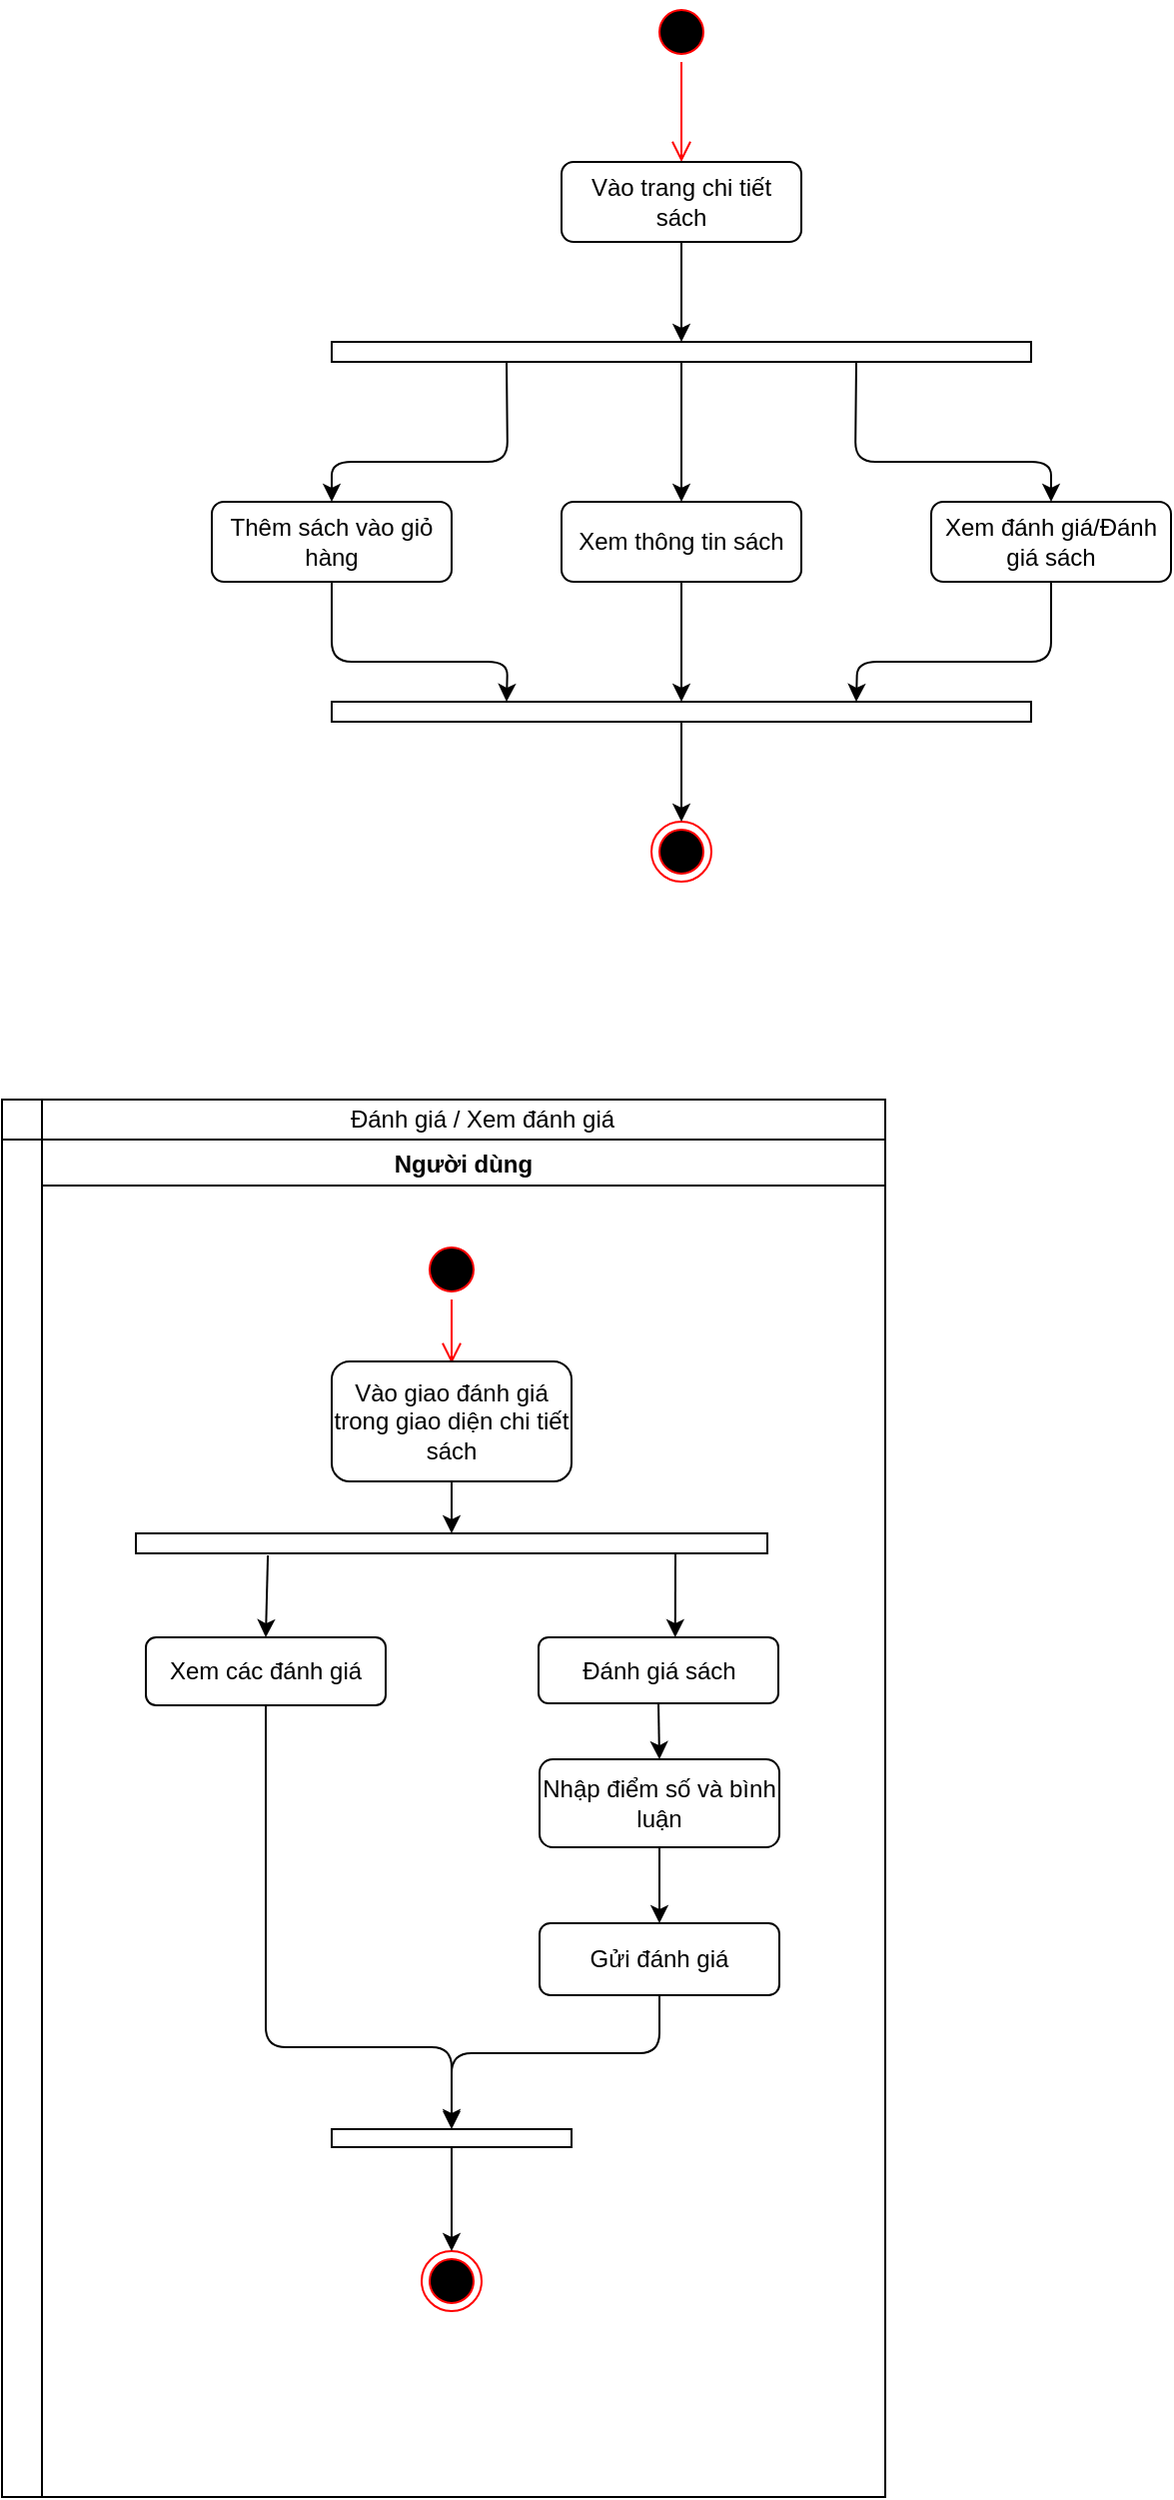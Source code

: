 <mxfile version="11.1.4" type="device"><diagram id="1o_a3pJnsY6JogOviX22" name="Page-1"><mxGraphModel dx="1822" dy="864" grid="0" gridSize="10" guides="1" tooltips="1" connect="1" arrows="1" fold="1" page="0" pageScale="1" pageWidth="850" pageHeight="1100" math="0" shadow="0"><root><mxCell id="0"/><mxCell id="1" parent="0"/><mxCell id="m_eE-mBlUwrgD6jz6oU2-1" value="" style="ellipse;html=1;shape=startState;fillColor=#000000;strokeColor=#ff0000;" vertex="1" parent="1"><mxGeometry x="110" y="40" width="30" height="30" as="geometry"/></mxCell><mxCell id="m_eE-mBlUwrgD6jz6oU2-2" value="" style="edgeStyle=orthogonalEdgeStyle;html=1;verticalAlign=bottom;endArrow=open;endSize=8;strokeColor=#ff0000;" edge="1" source="m_eE-mBlUwrgD6jz6oU2-1" parent="1"><mxGeometry relative="1" as="geometry"><mxPoint x="125" y="120" as="targetPoint"/></mxGeometry></mxCell><mxCell id="m_eE-mBlUwrgD6jz6oU2-3" value="Vào trang chi tiết sách" style="rounded=1;whiteSpace=wrap;html=1;" vertex="1" parent="1"><mxGeometry x="65" y="120" width="120" height="40" as="geometry"/></mxCell><mxCell id="m_eE-mBlUwrgD6jz6oU2-4" value="" style="rounded=0;whiteSpace=wrap;html=1;" vertex="1" parent="1"><mxGeometry x="-50" y="210" width="350" height="10" as="geometry"/></mxCell><mxCell id="m_eE-mBlUwrgD6jz6oU2-5" value="" style="endArrow=classic;html=1;exitX=0.5;exitY=1;exitDx=0;exitDy=0;entryX=0.5;entryY=0;entryDx=0;entryDy=0;" edge="1" parent="1" source="m_eE-mBlUwrgD6jz6oU2-3" target="m_eE-mBlUwrgD6jz6oU2-4"><mxGeometry width="50" height="50" relative="1" as="geometry"><mxPoint x="100" y="350" as="sourcePoint"/><mxPoint x="150" y="300" as="targetPoint"/></mxGeometry></mxCell><mxCell id="m_eE-mBlUwrgD6jz6oU2-6" value="Thêm sách vào giỏ hàng" style="rounded=1;whiteSpace=wrap;html=1;" vertex="1" parent="1"><mxGeometry x="-110" y="290" width="120" height="40" as="geometry"/></mxCell><mxCell id="m_eE-mBlUwrgD6jz6oU2-7" value="Xem thông tin sách" style="rounded=1;whiteSpace=wrap;html=1;" vertex="1" parent="1"><mxGeometry x="65" y="290" width="120" height="40" as="geometry"/></mxCell><mxCell id="m_eE-mBlUwrgD6jz6oU2-8" value="Xem đánh giá/Đánh giá sách" style="rounded=1;whiteSpace=wrap;html=1;" vertex="1" parent="1"><mxGeometry x="250" y="290" width="120" height="40" as="geometry"/></mxCell><mxCell id="m_eE-mBlUwrgD6jz6oU2-9" value="" style="ellipse;html=1;shape=endState;fillColor=#000000;strokeColor=#ff0000;" vertex="1" parent="1"><mxGeometry x="110" y="450" width="30" height="30" as="geometry"/></mxCell><mxCell id="m_eE-mBlUwrgD6jz6oU2-10" value="" style="rounded=0;whiteSpace=wrap;html=1;" vertex="1" parent="1"><mxGeometry x="-50" y="390" width="350" height="10" as="geometry"/></mxCell><mxCell id="m_eE-mBlUwrgD6jz6oU2-11" value="" style="endArrow=classic;html=1;exitX=0.5;exitY=1;exitDx=0;exitDy=0;" edge="1" parent="1" source="m_eE-mBlUwrgD6jz6oU2-4" target="m_eE-mBlUwrgD6jz6oU2-7"><mxGeometry width="50" height="50" relative="1" as="geometry"><mxPoint x="80" y="290" as="sourcePoint"/><mxPoint x="130" y="240" as="targetPoint"/></mxGeometry></mxCell><mxCell id="m_eE-mBlUwrgD6jz6oU2-12" value="" style="endArrow=classic;html=1;exitX=0.25;exitY=1;exitDx=0;exitDy=0;entryX=0.5;entryY=0;entryDx=0;entryDy=0;" edge="1" parent="1" source="m_eE-mBlUwrgD6jz6oU2-4" target="m_eE-mBlUwrgD6jz6oU2-6"><mxGeometry width="50" height="50" relative="1" as="geometry"><mxPoint x="-70" y="290" as="sourcePoint"/><mxPoint x="-20" y="240" as="targetPoint"/><Array as="points"><mxPoint x="38" y="270"/><mxPoint x="-50" y="270"/></Array></mxGeometry></mxCell><mxCell id="m_eE-mBlUwrgD6jz6oU2-13" value="" style="endArrow=classic;html=1;exitX=0.75;exitY=1;exitDx=0;exitDy=0;entryX=0.5;entryY=0;entryDx=0;entryDy=0;" edge="1" parent="1" source="m_eE-mBlUwrgD6jz6oU2-4" target="m_eE-mBlUwrgD6jz6oU2-8"><mxGeometry width="50" height="50" relative="1" as="geometry"><mxPoint x="240" y="180" as="sourcePoint"/><mxPoint x="290" y="130" as="targetPoint"/><Array as="points"><mxPoint x="212" y="270"/><mxPoint x="310" y="270"/></Array></mxGeometry></mxCell><mxCell id="m_eE-mBlUwrgD6jz6oU2-14" value="" style="endArrow=classic;html=1;exitX=0.5;exitY=1;exitDx=0;exitDy=0;entryX=0.25;entryY=0;entryDx=0;entryDy=0;" edge="1" parent="1" source="m_eE-mBlUwrgD6jz6oU2-6" target="m_eE-mBlUwrgD6jz6oU2-10"><mxGeometry width="50" height="50" relative="1" as="geometry"><mxPoint x="-120" y="460" as="sourcePoint"/><mxPoint x="-70" y="410" as="targetPoint"/><Array as="points"><mxPoint x="-50" y="370"/><mxPoint x="38" y="370"/></Array></mxGeometry></mxCell><mxCell id="m_eE-mBlUwrgD6jz6oU2-15" value="" style="endArrow=classic;html=1;exitX=0.5;exitY=1;exitDx=0;exitDy=0;entryX=0.5;entryY=0;entryDx=0;entryDy=0;" edge="1" parent="1" source="m_eE-mBlUwrgD6jz6oU2-7" target="m_eE-mBlUwrgD6jz6oU2-10"><mxGeometry width="50" height="50" relative="1" as="geometry"><mxPoint x="30" y="490" as="sourcePoint"/><mxPoint x="80" y="440" as="targetPoint"/></mxGeometry></mxCell><mxCell id="m_eE-mBlUwrgD6jz6oU2-16" value="" style="endArrow=classic;html=1;exitX=0.5;exitY=1;exitDx=0;exitDy=0;entryX=0.75;entryY=0;entryDx=0;entryDy=0;" edge="1" parent="1" source="m_eE-mBlUwrgD6jz6oU2-8" target="m_eE-mBlUwrgD6jz6oU2-10"><mxGeometry width="50" height="50" relative="1" as="geometry"><mxPoint x="200" y="400" as="sourcePoint"/><mxPoint x="250" y="350" as="targetPoint"/><Array as="points"><mxPoint x="310" y="370"/><mxPoint x="213" y="370"/></Array></mxGeometry></mxCell><mxCell id="m_eE-mBlUwrgD6jz6oU2-17" value="" style="endArrow=classic;html=1;exitX=0.5;exitY=1;exitDx=0;exitDy=0;entryX=0.5;entryY=0;entryDx=0;entryDy=0;" edge="1" parent="1" source="m_eE-mBlUwrgD6jz6oU2-10" target="m_eE-mBlUwrgD6jz6oU2-9"><mxGeometry width="50" height="50" relative="1" as="geometry"><mxPoint x="-10" y="510" as="sourcePoint"/><mxPoint x="40" y="460" as="targetPoint"/></mxGeometry></mxCell><mxCell id="m_eE-mBlUwrgD6jz6oU2-18" value="" style="shape=internalStorage;whiteSpace=wrap;html=1;backgroundOutline=1;" vertex="1" parent="1"><mxGeometry x="-215" y="589" width="442" height="699" as="geometry"/></mxCell><mxCell id="m_eE-mBlUwrgD6jz6oU2-19" value="Người dùng" style="swimlane;" vertex="1" parent="1"><mxGeometry x="-195" y="609" width="422" height="679" as="geometry"/></mxCell><mxCell id="m_eE-mBlUwrgD6jz6oU2-20" value="" style="ellipse;html=1;shape=startState;fillColor=#000000;strokeColor=#ff0000;" vertex="1" parent="m_eE-mBlUwrgD6jz6oU2-19"><mxGeometry x="190" y="50" width="30" height="30" as="geometry"/></mxCell><mxCell id="m_eE-mBlUwrgD6jz6oU2-21" value="" style="edgeStyle=orthogonalEdgeStyle;html=1;verticalAlign=bottom;endArrow=open;endSize=8;strokeColor=#ff0000;" edge="1" source="m_eE-mBlUwrgD6jz6oU2-20" parent="m_eE-mBlUwrgD6jz6oU2-19"><mxGeometry relative="1" as="geometry"><mxPoint x="205" y="112" as="targetPoint"/></mxGeometry></mxCell><mxCell id="m_eE-mBlUwrgD6jz6oU2-22" value="Vào giao đánh giá trong giao diện chi tiết sách" style="rounded=1;whiteSpace=wrap;html=1;" vertex="1" parent="m_eE-mBlUwrgD6jz6oU2-19"><mxGeometry x="145" y="111" width="120" height="60" as="geometry"/></mxCell><mxCell id="m_eE-mBlUwrgD6jz6oU2-24" value="Xem các đánh giá" style="rounded=1;whiteSpace=wrap;html=1;" vertex="1" parent="m_eE-mBlUwrgD6jz6oU2-19"><mxGeometry x="52" y="249" width="120" height="34" as="geometry"/></mxCell><mxCell id="m_eE-mBlUwrgD6jz6oU2-27" value="Đánh giá sách" style="rounded=1;whiteSpace=wrap;html=1;" vertex="1" parent="m_eE-mBlUwrgD6jz6oU2-19"><mxGeometry x="248.5" y="249" width="120" height="33" as="geometry"/></mxCell><mxCell id="m_eE-mBlUwrgD6jz6oU2-31" value="Nhập điểm số và bình luận" style="rounded=1;whiteSpace=wrap;html=1;" vertex="1" parent="m_eE-mBlUwrgD6jz6oU2-19"><mxGeometry x="249" y="310" width="120" height="44" as="geometry"/></mxCell><mxCell id="m_eE-mBlUwrgD6jz6oU2-33" value="" style="endArrow=classic;html=1;exitX=0.5;exitY=1;exitDx=0;exitDy=0;entryX=0.5;entryY=0;entryDx=0;entryDy=0;" edge="1" parent="m_eE-mBlUwrgD6jz6oU2-19" source="m_eE-mBlUwrgD6jz6oU2-27" target="m_eE-mBlUwrgD6jz6oU2-31"><mxGeometry width="50" height="50" relative="1" as="geometry"><mxPoint x="-20" y="750" as="sourcePoint"/><mxPoint x="30" y="700" as="targetPoint"/></mxGeometry></mxCell><mxCell id="m_eE-mBlUwrgD6jz6oU2-35" value="Gửi đánh giá" style="rounded=1;whiteSpace=wrap;html=1;" vertex="1" parent="m_eE-mBlUwrgD6jz6oU2-19"><mxGeometry x="249" y="392" width="120" height="36" as="geometry"/></mxCell><mxCell id="m_eE-mBlUwrgD6jz6oU2-36" value="" style="endArrow=classic;html=1;exitX=0.5;exitY=1;exitDx=0;exitDy=0;entryX=0.5;entryY=0;entryDx=0;entryDy=0;" edge="1" parent="m_eE-mBlUwrgD6jz6oU2-19" source="m_eE-mBlUwrgD6jz6oU2-31" target="m_eE-mBlUwrgD6jz6oU2-35"><mxGeometry width="50" height="50" relative="1" as="geometry"><mxPoint x="258" y="520" as="sourcePoint"/><mxPoint x="308" y="395" as="targetPoint"/></mxGeometry></mxCell><mxCell id="m_eE-mBlUwrgD6jz6oU2-37" value="" style="rounded=0;whiteSpace=wrap;html=1;" vertex="1" parent="m_eE-mBlUwrgD6jz6oU2-19"><mxGeometry x="145" y="495" width="120" height="9" as="geometry"/></mxCell><mxCell id="m_eE-mBlUwrgD6jz6oU2-38" value="" style="endArrow=classic;html=1;exitX=0.5;exitY=1;exitDx=0;exitDy=0;entryX=0.5;entryY=0;entryDx=0;entryDy=0;" edge="1" parent="m_eE-mBlUwrgD6jz6oU2-19" source="m_eE-mBlUwrgD6jz6oU2-24" target="m_eE-mBlUwrgD6jz6oU2-37"><mxGeometry width="50" height="50" relative="1" as="geometry"><mxPoint x="85" y="384" as="sourcePoint"/><mxPoint x="135" y="334" as="targetPoint"/><Array as="points"><mxPoint x="112" y="454"/><mxPoint x="205" y="454"/></Array></mxGeometry></mxCell><mxCell id="m_eE-mBlUwrgD6jz6oU2-39" value="" style="endArrow=classic;html=1;exitX=0.5;exitY=1;exitDx=0;exitDy=0;" edge="1" parent="m_eE-mBlUwrgD6jz6oU2-19" source="m_eE-mBlUwrgD6jz6oU2-35"><mxGeometry width="50" height="50" relative="1" as="geometry"><mxPoint x="285" y="579" as="sourcePoint"/><mxPoint x="205" y="494" as="targetPoint"/><Array as="points"><mxPoint x="309" y="457"/><mxPoint x="205" y="457"/></Array></mxGeometry></mxCell><mxCell id="m_eE-mBlUwrgD6jz6oU2-40" value="" style="ellipse;html=1;shape=endState;fillColor=#000000;strokeColor=#ff0000;" vertex="1" parent="m_eE-mBlUwrgD6jz6oU2-19"><mxGeometry x="190" y="556" width="30" height="30" as="geometry"/></mxCell><mxCell id="m_eE-mBlUwrgD6jz6oU2-41" value="" style="endArrow=classic;html=1;exitX=0.5;exitY=1;exitDx=0;exitDy=0;entryX=0.5;entryY=0;entryDx=0;entryDy=0;" edge="1" parent="m_eE-mBlUwrgD6jz6oU2-19" source="m_eE-mBlUwrgD6jz6oU2-37" target="m_eE-mBlUwrgD6jz6oU2-40"><mxGeometry width="50" height="50" relative="1" as="geometry"><mxPoint x="310" y="570" as="sourcePoint"/><mxPoint x="360" y="520" as="targetPoint"/></mxGeometry></mxCell><mxCell id="m_eE-mBlUwrgD6jz6oU2-23" value="Đánh giá / Xem đánh giá" style="text;html=1;strokeColor=none;fillColor=none;align=center;verticalAlign=middle;whiteSpace=wrap;rounded=0;" vertex="1" parent="1"><mxGeometry x="-69.5" y="589" width="189" height="20" as="geometry"/></mxCell><mxCell id="m_eE-mBlUwrgD6jz6oU2-25" value="" style="rounded=0;whiteSpace=wrap;html=1;" vertex="1" parent="1"><mxGeometry x="-148" y="806" width="316" height="10" as="geometry"/></mxCell><mxCell id="m_eE-mBlUwrgD6jz6oU2-26" value="" style="endArrow=classic;html=1;exitX=0.5;exitY=1;exitDx=0;exitDy=0;entryX=0.5;entryY=0;entryDx=0;entryDy=0;" edge="1" parent="1" source="m_eE-mBlUwrgD6jz6oU2-22" target="m_eE-mBlUwrgD6jz6oU2-25"><mxGeometry width="50" height="50" relative="1" as="geometry"><mxPoint x="40" y="979" as="sourcePoint"/><mxPoint x="90" y="929" as="targetPoint"/></mxGeometry></mxCell><mxCell id="m_eE-mBlUwrgD6jz6oU2-28" value="" style="endArrow=classic;html=1;exitX=0.209;exitY=1.1;exitDx=0;exitDy=0;entryX=0.5;entryY=0;entryDx=0;entryDy=0;exitPerimeter=0;" edge="1" parent="1" source="m_eE-mBlUwrgD6jz6oU2-25" target="m_eE-mBlUwrgD6jz6oU2-24"><mxGeometry width="50" height="50" relative="1" as="geometry"><mxPoint x="83" y="1074" as="sourcePoint"/><mxPoint x="133" y="1024" as="targetPoint"/></mxGeometry></mxCell><mxCell id="m_eE-mBlUwrgD6jz6oU2-29" value="" style="endArrow=classic;html=1;entryX=0.57;entryY=0;entryDx=0;entryDy=0;entryPerimeter=0;" edge="1" parent="1" target="m_eE-mBlUwrgD6jz6oU2-27"><mxGeometry width="50" height="50" relative="1" as="geometry"><mxPoint x="122" y="816" as="sourcePoint"/><mxPoint x="96" y="964" as="targetPoint"/></mxGeometry></mxCell></root></mxGraphModel></diagram></mxfile>
